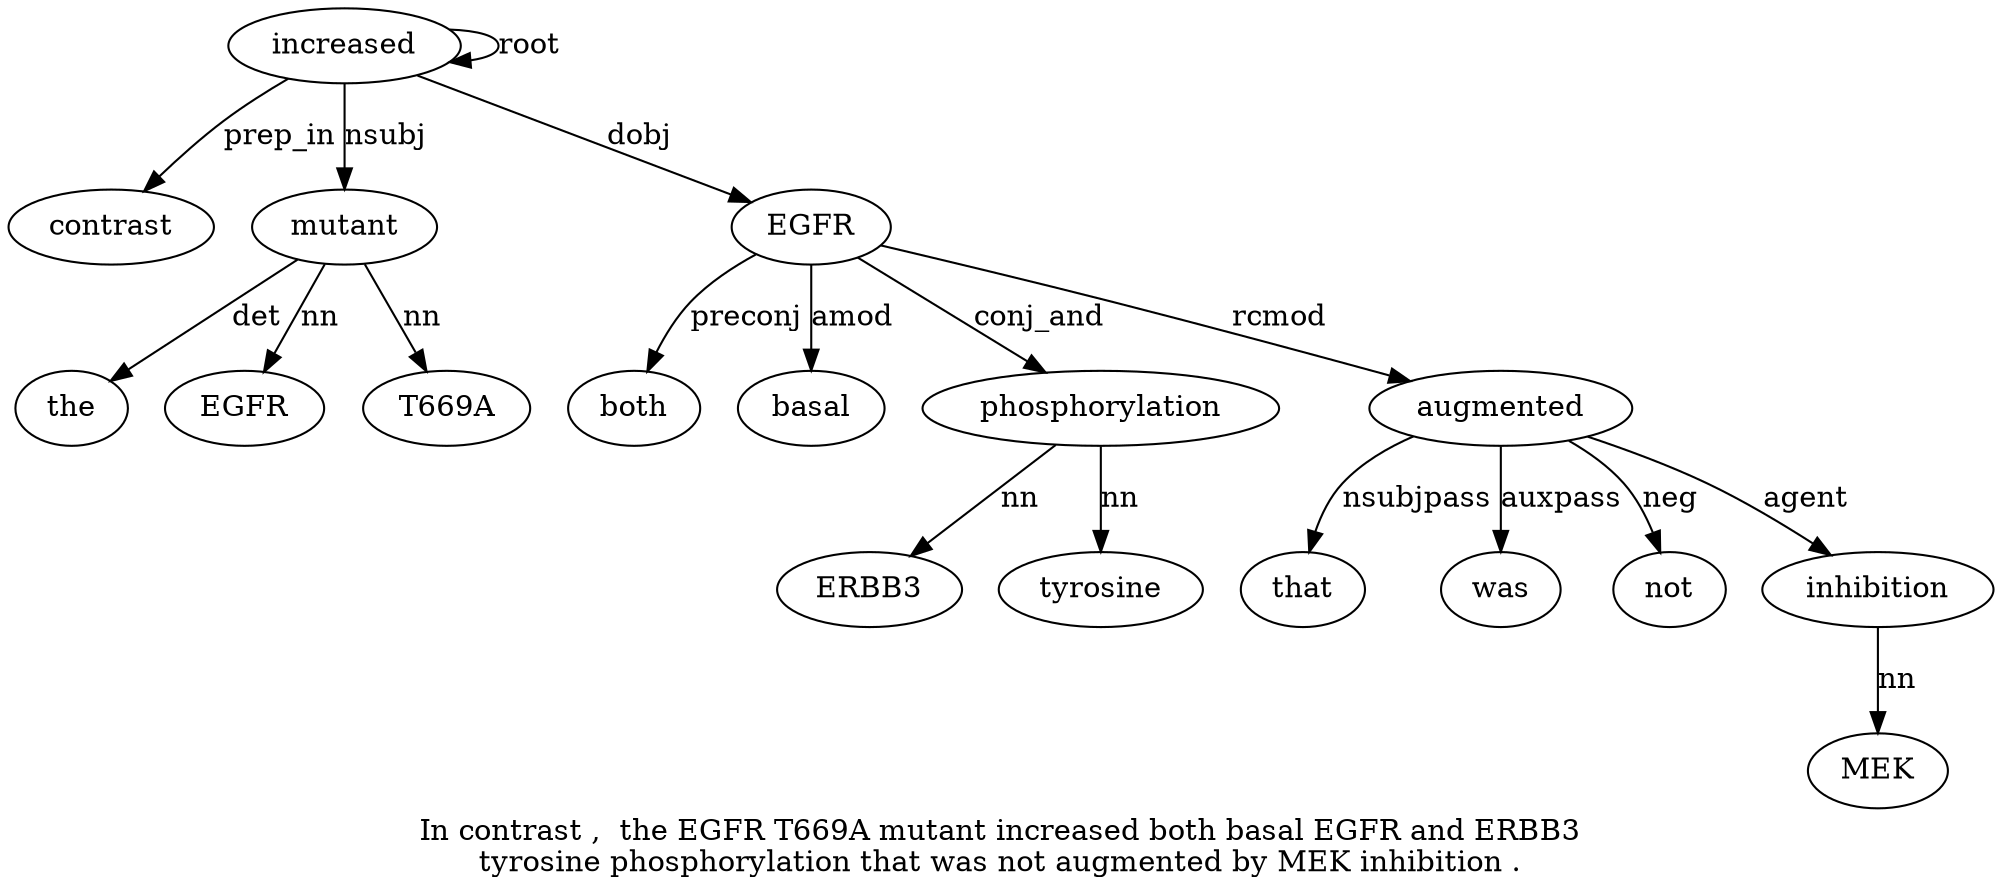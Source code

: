 digraph "In contrast ,  the EGFR T669A mutant increased both basal EGFR and ERBB3 tyrosine phosphorylation that was not augmented by MEK inhibition ." {
label="In contrast ,  the EGFR T669A mutant increased both basal EGFR and ERBB3
tyrosine phosphorylation that was not augmented by MEK inhibition .";
increased8 [style=filled, fillcolor=white, label=increased];
contrast2 [style=filled, fillcolor=white, label=contrast];
increased8 -> contrast2  [label=prep_in];
mutant7 [style=filled, fillcolor=white, label=mutant];
the4 [style=filled, fillcolor=white, label=the];
mutant7 -> the4  [label=det];
EGFR5 [style=filled, fillcolor=white, label=EGFR];
mutant7 -> EGFR5  [label=nn];
T669A [style=filled, fillcolor=white, label=T669A];
mutant7 -> T669A  [label=nn];
increased8 -> mutant7  [label=nsubj];
increased8 -> increased8  [label=root];
EGFR11 [style=filled, fillcolor=white, label=EGFR];
both9 [style=filled, fillcolor=white, label=both];
EGFR11 -> both9  [label=preconj];
basal10 [style=filled, fillcolor=white, label=basal];
EGFR11 -> basal10  [label=amod];
increased8 -> EGFR11  [label=dobj];
phosphorylation15 [style=filled, fillcolor=white, label=phosphorylation];
ERBB31 [style=filled, fillcolor=white, label=ERBB3];
phosphorylation15 -> ERBB31  [label=nn];
tyrosine14 [style=filled, fillcolor=white, label=tyrosine];
phosphorylation15 -> tyrosine14  [label=nn];
EGFR11 -> phosphorylation15  [label=conj_and];
augmented19 [style=filled, fillcolor=white, label=augmented];
that16 [style=filled, fillcolor=white, label=that];
augmented19 -> that16  [label=nsubjpass];
was17 [style=filled, fillcolor=white, label=was];
augmented19 -> was17  [label=auxpass];
not18 [style=filled, fillcolor=white, label=not];
augmented19 -> not18  [label=neg];
EGFR11 -> augmented19  [label=rcmod];
inhibition22 [style=filled, fillcolor=white, label=inhibition];
MEK21 [style=filled, fillcolor=white, label=MEK];
inhibition22 -> MEK21  [label=nn];
augmented19 -> inhibition22  [label=agent];
}
